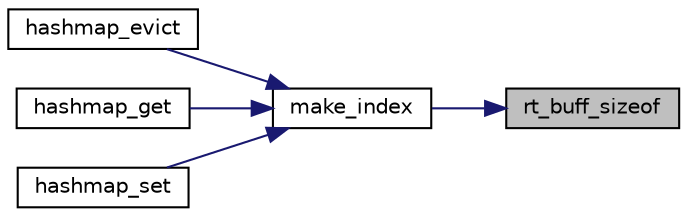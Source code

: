 digraph "rt_buff_sizeof"
{
 // LATEX_PDF_SIZE
  edge [fontname="Helvetica",fontsize="10",labelfontname="Helvetica",labelfontsize="10"];
  node [fontname="Helvetica",fontsize="10",shape=record];
  rankdir="RL";
  Node1 [label="rt_buff_sizeof",height=0.2,width=0.4,color="black", fillcolor="grey75", style="filled", fontcolor="black",tooltip="Get the size of the underlying buffer."];
  Node1 -> Node2 [dir="back",color="midnightblue",fontsize="10",style="solid",fontname="Helvetica"];
  Node2 [label="make_index",height=0.2,width=0.4,color="black", fillcolor="white", style="filled",URL="$hashmap_8c.html#a8b57f0ce7e665a3bf1149e9bc4382cdd",tooltip=" "];
  Node2 -> Node3 [dir="back",color="midnightblue",fontsize="10",style="solid",fontname="Helvetica"];
  Node3 [label="hashmap_evict",height=0.2,width=0.4,color="black", fillcolor="white", style="filled",URL="$hashmap_8c.html#a5feed1aa6dd34b11f5aa1f8e2007efd0",tooltip="Mark a node for reuse, and return the value that was stored in it."];
  Node2 -> Node4 [dir="back",color="midnightblue",fontsize="10",style="solid",fontname="Helvetica"];
  Node4 [label="hashmap_get",height=0.2,width=0.4,color="black", fillcolor="white", style="filled",URL="$hashmap_8c.html#aa182c5f85ff78966f6f5b460855c3518",tooltip=" "];
  Node2 -> Node5 [dir="back",color="midnightblue",fontsize="10",style="solid",fontname="Helvetica"];
  Node5 [label="hashmap_set",height=0.2,width=0.4,color="black", fillcolor="white", style="filled",URL="$hashmap_8c.html#a677123a939ba05d7ba7f79e2672be032",tooltip="Set the key to value on self."];
}
